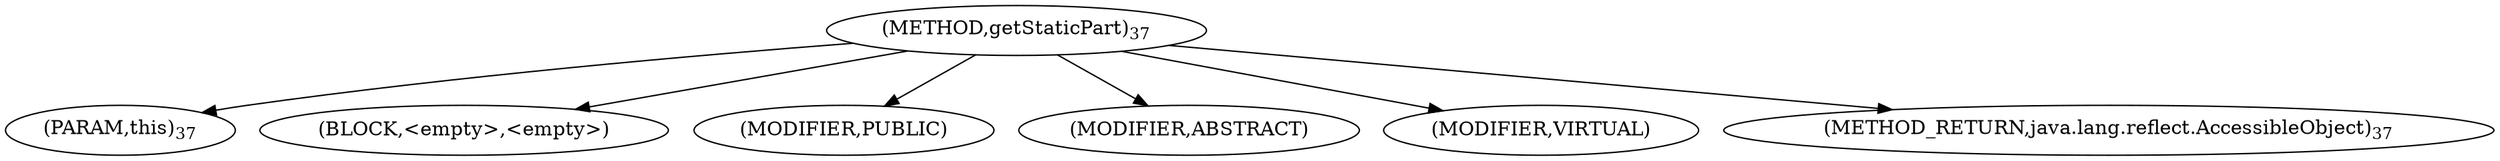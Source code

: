 digraph "getStaticPart" {  
"38" [label = <(METHOD,getStaticPart)<SUB>37</SUB>> ]
"39" [label = <(PARAM,this)<SUB>37</SUB>> ]
"40" [label = <(BLOCK,&lt;empty&gt;,&lt;empty&gt;)> ]
"41" [label = <(MODIFIER,PUBLIC)> ]
"42" [label = <(MODIFIER,ABSTRACT)> ]
"43" [label = <(MODIFIER,VIRTUAL)> ]
"44" [label = <(METHOD_RETURN,java.lang.reflect.AccessibleObject)<SUB>37</SUB>> ]
  "38" -> "39" 
  "38" -> "40" 
  "38" -> "41" 
  "38" -> "42" 
  "38" -> "43" 
  "38" -> "44" 
}
